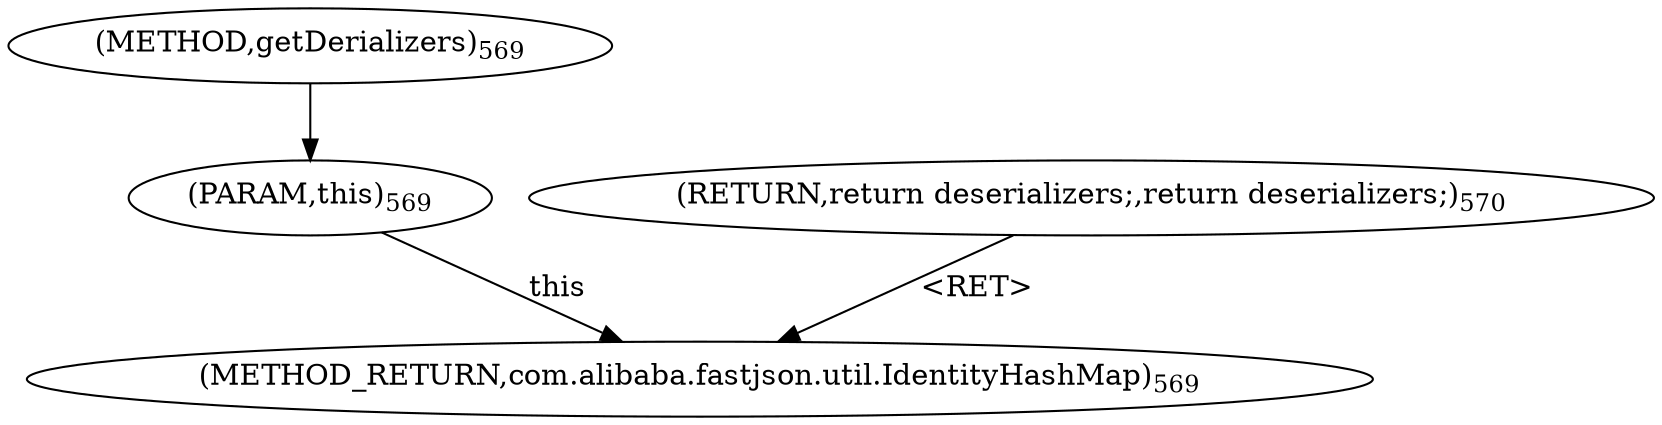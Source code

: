 digraph "getDerializers" {  
"1441" [label = <(METHOD,getDerializers)<SUB>569</SUB>> ]
"1450" [label = <(METHOD_RETURN,com.alibaba.fastjson.util.IdentityHashMap)<SUB>569</SUB>> ]
"1442" [label = <(PARAM,this)<SUB>569</SUB>> ]
"1444" [label = <(RETURN,return deserializers;,return deserializers;)<SUB>570</SUB>> ]
  "1444" -> "1450"  [ label = "&lt;RET&gt;"] 
  "1442" -> "1450"  [ label = "this"] 
  "1441" -> "1442" 
}

